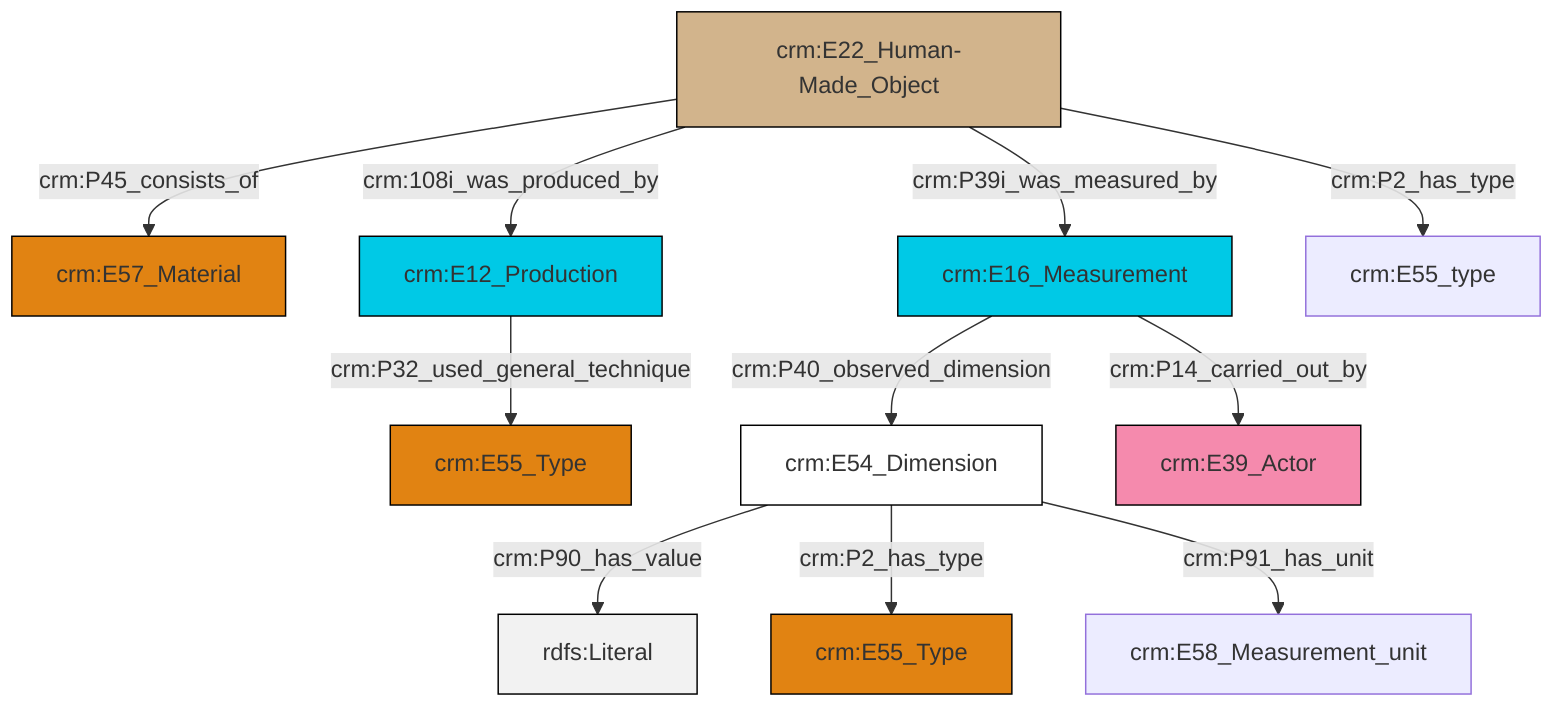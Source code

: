 graph TD
classDef Literal fill:#f2f2f2,stroke:#000000;
classDef CRM_Entity fill:#FFFFFF,stroke:#000000;
classDef Temporal_Entity fill:#00C9E6, stroke:#000000;
classDef Type fill:#E18312, stroke:#000000;
classDef Time-Span fill:#2C9C91, stroke:#000000;
classDef Appellation fill:#FFEB7F, stroke:#000000;
classDef Place fill:#008836, stroke:#000000;
classDef Persistent_Item fill:#B266B2, stroke:#000000;
classDef Conceptual_Object fill:#FFD700, stroke:#000000;
classDef Physical_Thing fill:#D2B48C, stroke:#000000;
classDef Actor fill:#f58aad, stroke:#000000;
classDef PC_Classes fill:#4ce600, stroke:#000000;
classDef Multi fill:#cccccc,stroke:#000000;

0["crm:E22_Human-Made_Object"]:::Physical_Thing -->|crm:P45_consists_of| 1["crm:E57_Material"]:::Type
0["crm:E22_Human-Made_Object"]:::Physical_Thing -->|crm:108i_was_produced_by| 2["crm:E12_Production"]:::Temporal_Entity
0["crm:E22_Human-Made_Object"]:::Physical_Thing -->|crm:P39i_was_measured_by| 6["crm:E16_Measurement"]:::Temporal_Entity
7["crm:E54_Dimension"]:::CRM_Entity -->|crm:P90_has_value| 15[rdfs:Literal]:::Literal
7["crm:E54_Dimension"]:::CRM_Entity -->|crm:P2_has_type| 16["crm:E55_Type"]:::Type
6["crm:E16_Measurement"]:::Temporal_Entity -->|crm:P14_carried_out_by| 13["crm:E39_Actor"]:::Actor
0["crm:E22_Human-Made_Object"]:::Physical_Thing -->|crm:P2_has_type| 10["crm:E55_type"]:::Default
7["crm:E54_Dimension"]:::CRM_Entity -->|crm:P91_has_unit| 18["crm:E58_Measurement_unit"]:::Default
2["crm:E12_Production"]:::Temporal_Entity -->|crm:P32_used_general_technique| 4["crm:E55_Type"]:::Type
6["crm:E16_Measurement"]:::Temporal_Entity -->|crm:P40_observed_dimension| 7["crm:E54_Dimension"]:::CRM_Entity